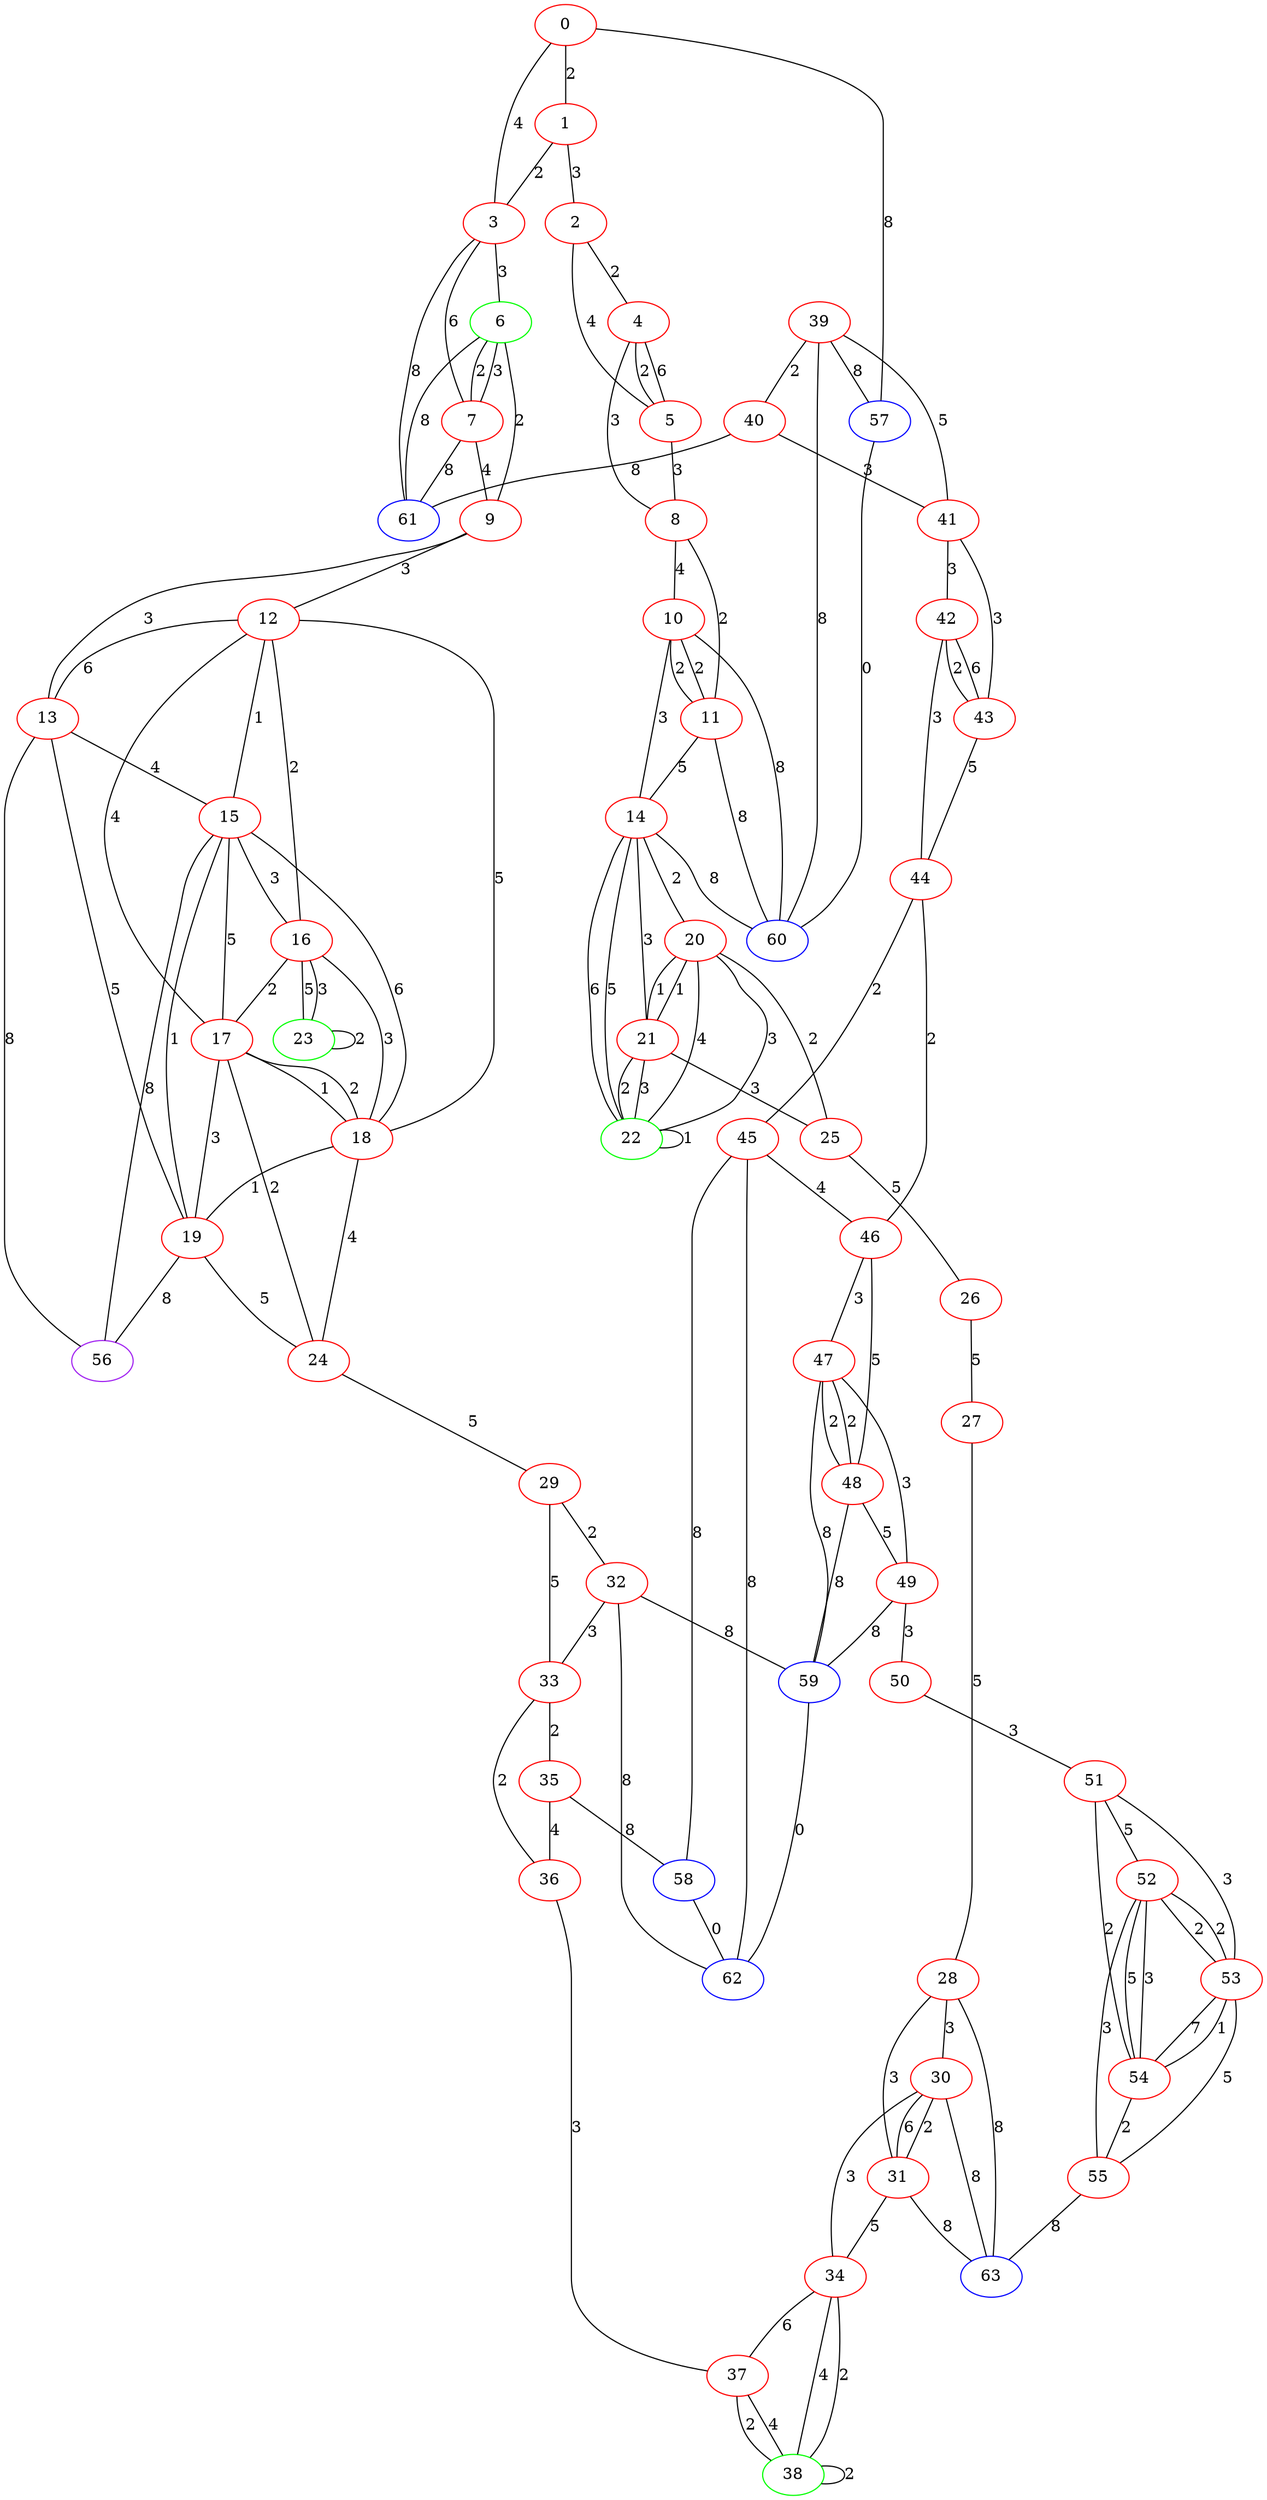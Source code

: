 graph "" {
0 [color=red, weight=1];
1 [color=red, weight=1];
2 [color=red, weight=1];
3 [color=red, weight=1];
4 [color=red, weight=1];
5 [color=red, weight=1];
6 [color=green, weight=2];
7 [color=red, weight=1];
8 [color=red, weight=1];
9 [color=red, weight=1];
10 [color=red, weight=1];
11 [color=red, weight=1];
12 [color=red, weight=1];
13 [color=red, weight=1];
14 [color=red, weight=1];
15 [color=red, weight=1];
16 [color=red, weight=1];
17 [color=red, weight=1];
18 [color=red, weight=1];
19 [color=red, weight=1];
20 [color=red, weight=1];
21 [color=red, weight=1];
22 [color=green, weight=2];
23 [color=green, weight=2];
24 [color=red, weight=1];
25 [color=red, weight=1];
26 [color=red, weight=1];
27 [color=red, weight=1];
28 [color=red, weight=1];
29 [color=red, weight=1];
30 [color=red, weight=1];
31 [color=red, weight=1];
32 [color=red, weight=1];
33 [color=red, weight=1];
34 [color=red, weight=1];
35 [color=red, weight=1];
36 [color=red, weight=1];
37 [color=red, weight=1];
38 [color=green, weight=2];
39 [color=red, weight=1];
40 [color=red, weight=1];
41 [color=red, weight=1];
42 [color=red, weight=1];
43 [color=red, weight=1];
44 [color=red, weight=1];
45 [color=red, weight=1];
46 [color=red, weight=1];
47 [color=red, weight=1];
48 [color=red, weight=1];
49 [color=red, weight=1];
50 [color=red, weight=1];
51 [color=red, weight=1];
52 [color=red, weight=1];
53 [color=red, weight=1];
54 [color=red, weight=1];
55 [color=red, weight=1];
56 [color=purple, weight=4];
57 [color=blue, weight=3];
58 [color=blue, weight=3];
59 [color=blue, weight=3];
60 [color=blue, weight=3];
61 [color=blue, weight=3];
62 [color=blue, weight=3];
63 [color=blue, weight=3];
0 -- 1  [key=0, label=2];
0 -- 3  [key=0, label=4];
0 -- 57  [key=0, label=8];
1 -- 2  [key=0, label=3];
1 -- 3  [key=0, label=2];
2 -- 4  [key=0, label=2];
2 -- 5  [key=0, label=4];
3 -- 61  [key=0, label=8];
3 -- 6  [key=0, label=3];
3 -- 7  [key=0, label=6];
4 -- 8  [key=0, label=3];
4 -- 5  [key=0, label=6];
4 -- 5  [key=1, label=2];
5 -- 8  [key=0, label=3];
6 -- 9  [key=0, label=2];
6 -- 61  [key=0, label=8];
6 -- 7  [key=0, label=3];
6 -- 7  [key=1, label=2];
7 -- 9  [key=0, label=4];
7 -- 61  [key=0, label=8];
8 -- 10  [key=0, label=4];
8 -- 11  [key=0, label=2];
9 -- 12  [key=0, label=3];
9 -- 13  [key=0, label=3];
10 -- 11  [key=0, label=2];
10 -- 11  [key=1, label=2];
10 -- 60  [key=0, label=8];
10 -- 14  [key=0, label=3];
11 -- 60  [key=0, label=8];
11 -- 14  [key=0, label=5];
12 -- 13  [key=0, label=6];
12 -- 15  [key=0, label=1];
12 -- 16  [key=0, label=2];
12 -- 17  [key=0, label=4];
12 -- 18  [key=0, label=5];
13 -- 56  [key=0, label=8];
13 -- 19  [key=0, label=5];
13 -- 15  [key=0, label=4];
14 -- 20  [key=0, label=2];
14 -- 21  [key=0, label=3];
14 -- 22  [key=0, label=5];
14 -- 22  [key=1, label=6];
14 -- 60  [key=0, label=8];
15 -- 16  [key=0, label=3];
15 -- 17  [key=0, label=5];
15 -- 18  [key=0, label=6];
15 -- 19  [key=0, label=1];
15 -- 56  [key=0, label=8];
16 -- 17  [key=0, label=2];
16 -- 18  [key=0, label=3];
16 -- 23  [key=0, label=3];
16 -- 23  [key=1, label=5];
17 -- 18  [key=0, label=1];
17 -- 18  [key=1, label=2];
17 -- 19  [key=0, label=3];
17 -- 24  [key=0, label=2];
18 -- 19  [key=0, label=1];
18 -- 24  [key=0, label=4];
19 -- 56  [key=0, label=8];
19 -- 24  [key=0, label=5];
20 -- 25  [key=0, label=2];
20 -- 22  [key=0, label=3];
20 -- 22  [key=1, label=4];
20 -- 21  [key=0, label=1];
20 -- 21  [key=1, label=1];
21 -- 25  [key=0, label=3];
21 -- 22  [key=0, label=2];
21 -- 22  [key=1, label=3];
22 -- 22  [key=0, label=1];
23 -- 23  [key=0, label=2];
24 -- 29  [key=0, label=5];
25 -- 26  [key=0, label=5];
26 -- 27  [key=0, label=5];
27 -- 28  [key=0, label=5];
28 -- 63  [key=0, label=8];
28 -- 30  [key=0, label=3];
28 -- 31  [key=0, label=3];
29 -- 32  [key=0, label=2];
29 -- 33  [key=0, label=5];
30 -- 34  [key=0, label=3];
30 -- 63  [key=0, label=8];
30 -- 31  [key=0, label=2];
30 -- 31  [key=1, label=6];
31 -- 34  [key=0, label=5];
31 -- 63  [key=0, label=8];
32 -- 33  [key=0, label=3];
32 -- 59  [key=0, label=8];
32 -- 62  [key=0, label=8];
33 -- 35  [key=0, label=2];
33 -- 36  [key=0, label=2];
34 -- 37  [key=0, label=6];
34 -- 38  [key=0, label=2];
34 -- 38  [key=1, label=4];
35 -- 58  [key=0, label=8];
35 -- 36  [key=0, label=4];
36 -- 37  [key=0, label=3];
37 -- 38  [key=0, label=4];
37 -- 38  [key=1, label=2];
38 -- 38  [key=0, label=2];
39 -- 40  [key=0, label=2];
39 -- 41  [key=0, label=5];
39 -- 60  [key=0, label=8];
39 -- 57  [key=0, label=8];
40 -- 41  [key=0, label=3];
40 -- 61  [key=0, label=8];
41 -- 42  [key=0, label=3];
41 -- 43  [key=0, label=3];
42 -- 43  [key=0, label=6];
42 -- 43  [key=1, label=2];
42 -- 44  [key=0, label=3];
43 -- 44  [key=0, label=5];
44 -- 45  [key=0, label=2];
44 -- 46  [key=0, label=2];
45 -- 58  [key=0, label=8];
45 -- 62  [key=0, label=8];
45 -- 46  [key=0, label=4];
46 -- 48  [key=0, label=5];
46 -- 47  [key=0, label=3];
47 -- 48  [key=0, label=2];
47 -- 48  [key=1, label=2];
47 -- 49  [key=0, label=3];
47 -- 59  [key=0, label=8];
48 -- 49  [key=0, label=5];
48 -- 59  [key=0, label=8];
49 -- 50  [key=0, label=3];
49 -- 59  [key=0, label=8];
50 -- 51  [key=0, label=3];
51 -- 52  [key=0, label=5];
51 -- 53  [key=0, label=3];
51 -- 54  [key=0, label=2];
52 -- 53  [key=0, label=2];
52 -- 53  [key=1, label=2];
52 -- 54  [key=0, label=5];
52 -- 54  [key=1, label=3];
52 -- 55  [key=0, label=3];
53 -- 54  [key=0, label=7];
53 -- 54  [key=1, label=1];
53 -- 55  [key=0, label=5];
54 -- 55  [key=0, label=2];
55 -- 63  [key=0, label=8];
57 -- 60  [key=0, label=0];
58 -- 62  [key=0, label=0];
59 -- 62  [key=0, label=0];
}
